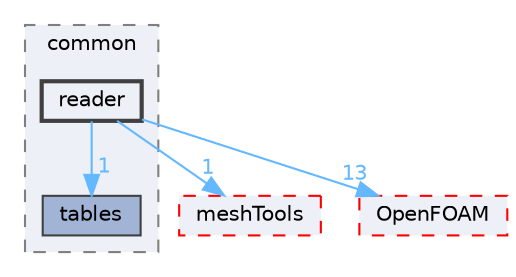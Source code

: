 digraph "src/conversion/common/reader"
{
 // LATEX_PDF_SIZE
  bgcolor="transparent";
  edge [fontname=Helvetica,fontsize=10,labelfontname=Helvetica,labelfontsize=10];
  node [fontname=Helvetica,fontsize=10,shape=box,height=0.2,width=0.4];
  compound=true
  subgraph clusterdir_888485a4ca6b3c01fe64b25e5a2b5171 {
    graph [ bgcolor="#edf0f7", pencolor="grey50", label="common", fontname=Helvetica,fontsize=10 style="filled,dashed", URL="dir_888485a4ca6b3c01fe64b25e5a2b5171.html",tooltip=""]
  dir_850af7f0e5536960c9d878c896dc463c [label="tables", fillcolor="#a2b4d6", color="grey25", style="filled", URL="dir_850af7f0e5536960c9d878c896dc463c.html",tooltip=""];
  dir_1a890ee156d9acd42292910ef9443e86 [label="reader", fillcolor="#edf0f7", color="grey25", style="filled,bold", URL="dir_1a890ee156d9acd42292910ef9443e86.html",tooltip=""];
  }
  dir_ae30ad0bef50cf391b24c614251bb9fd [label="meshTools", fillcolor="#edf0f7", color="red", style="filled,dashed", URL="dir_ae30ad0bef50cf391b24c614251bb9fd.html",tooltip=""];
  dir_c5473ff19b20e6ec4dfe5c310b3778a8 [label="OpenFOAM", fillcolor="#edf0f7", color="red", style="filled,dashed", URL="dir_c5473ff19b20e6ec4dfe5c310b3778a8.html",tooltip=""];
  dir_1a890ee156d9acd42292910ef9443e86->dir_850af7f0e5536960c9d878c896dc463c [headlabel="1", labeldistance=1.5 headhref="dir_003249_003949.html" href="dir_003249_003949.html" color="steelblue1" fontcolor="steelblue1"];
  dir_1a890ee156d9acd42292910ef9443e86->dir_ae30ad0bef50cf391b24c614251bb9fd [headlabel="1", labeldistance=1.5 headhref="dir_003249_002382.html" href="dir_003249_002382.html" color="steelblue1" fontcolor="steelblue1"];
  dir_1a890ee156d9acd42292910ef9443e86->dir_c5473ff19b20e6ec4dfe5c310b3778a8 [headlabel="13", labeldistance=1.5 headhref="dir_003249_002695.html" href="dir_003249_002695.html" color="steelblue1" fontcolor="steelblue1"];
}
